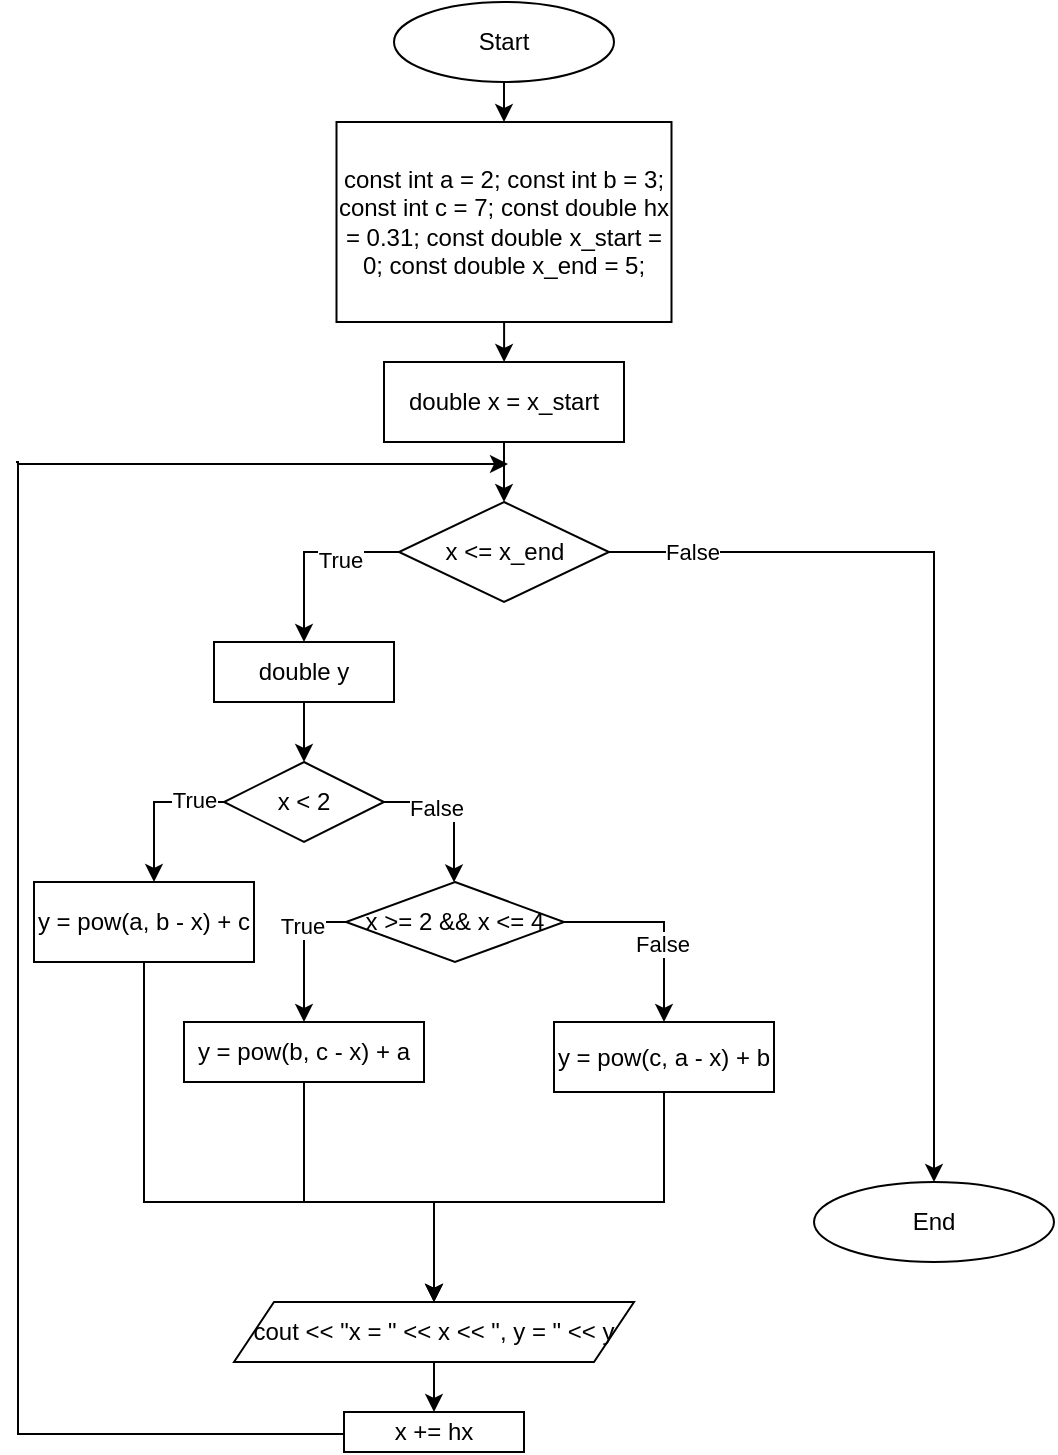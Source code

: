 <mxfile version="24.8.8">
  <diagram name="Страница — 1" id="m2x54_At0WPXto75_EtY">
    <mxGraphModel dx="538" dy="272" grid="1" gridSize="10" guides="1" tooltips="1" connect="1" arrows="1" fold="1" page="1" pageScale="1" pageWidth="2339" pageHeight="3300" math="0" shadow="0">
      <root>
        <mxCell id="0" />
        <mxCell id="1" parent="0" />
        <mxCell id="KGnRwAFvTmfy3ZXf6XmD-2" style="edgeStyle=orthogonalEdgeStyle;rounded=0;orthogonalLoop=1;jettySize=auto;html=1;" parent="1" source="KGnRwAFvTmfy3ZXf6XmD-1" target="KGnRwAFvTmfy3ZXf6XmD-3" edge="1">
          <mxGeometry relative="1" as="geometry">
            <mxPoint x="355" y="110" as="targetPoint" />
          </mxGeometry>
        </mxCell>
        <mxCell id="KGnRwAFvTmfy3ZXf6XmD-1" value="Start" style="ellipse;whiteSpace=wrap;html=1;" parent="1" vertex="1">
          <mxGeometry x="300" y="40" width="110" height="40" as="geometry" />
        </mxCell>
        <mxCell id="KGnRwAFvTmfy3ZXf6XmD-4" style="edgeStyle=orthogonalEdgeStyle;rounded=0;orthogonalLoop=1;jettySize=auto;html=1;" parent="1" source="KGnRwAFvTmfy3ZXf6XmD-3" target="KGnRwAFvTmfy3ZXf6XmD-5" edge="1">
          <mxGeometry relative="1" as="geometry">
            <mxPoint x="355" y="230" as="targetPoint" />
          </mxGeometry>
        </mxCell>
        <mxCell id="KGnRwAFvTmfy3ZXf6XmD-3" value="const int a = 2; const int&amp;nbsp;b = 3; const int c = 7; const double hx = 0.31; const double x_start = 0; const double x_end = 5;" style="rounded=0;whiteSpace=wrap;html=1;" parent="1" vertex="1">
          <mxGeometry x="271.25" y="100" width="167.5" height="100" as="geometry" />
        </mxCell>
        <mxCell id="KGnRwAFvTmfy3ZXf6XmD-6" style="edgeStyle=orthogonalEdgeStyle;rounded=0;orthogonalLoop=1;jettySize=auto;html=1;" parent="1" source="KGnRwAFvTmfy3ZXf6XmD-5" target="KGnRwAFvTmfy3ZXf6XmD-7" edge="1">
          <mxGeometry relative="1" as="geometry">
            <mxPoint x="355" y="290" as="targetPoint" />
          </mxGeometry>
        </mxCell>
        <mxCell id="KGnRwAFvTmfy3ZXf6XmD-5" value="double x = x_start" style="rounded=0;whiteSpace=wrap;html=1;" parent="1" vertex="1">
          <mxGeometry x="295" y="220" width="120" height="40" as="geometry" />
        </mxCell>
        <mxCell id="KGnRwAFvTmfy3ZXf6XmD-8" style="edgeStyle=orthogonalEdgeStyle;rounded=0;orthogonalLoop=1;jettySize=auto;html=1;" parent="1" source="KGnRwAFvTmfy3ZXf6XmD-7" target="KGnRwAFvTmfy3ZXf6XmD-10" edge="1">
          <mxGeometry relative="1" as="geometry">
            <mxPoint x="260" y="360" as="targetPoint" />
          </mxGeometry>
        </mxCell>
        <mxCell id="KGnRwAFvTmfy3ZXf6XmD-9" value="True" style="edgeLabel;html=1;align=center;verticalAlign=middle;resizable=0;points=[];" parent="KGnRwAFvTmfy3ZXf6XmD-8" vertex="1" connectable="0">
          <mxGeometry x="-0.363" y="4" relative="1" as="geometry">
            <mxPoint as="offset" />
          </mxGeometry>
        </mxCell>
        <mxCell id="f3Vg7dMN3XId37Ihhy_0-2" style="edgeStyle=orthogonalEdgeStyle;rounded=0;orthogonalLoop=1;jettySize=auto;html=1;" parent="1" source="KGnRwAFvTmfy3ZXf6XmD-7" target="f3Vg7dMN3XId37Ihhy_0-3" edge="1">
          <mxGeometry relative="1" as="geometry">
            <mxPoint x="570" y="650" as="targetPoint" />
          </mxGeometry>
        </mxCell>
        <mxCell id="f3Vg7dMN3XId37Ihhy_0-4" value="False" style="edgeLabel;html=1;align=center;verticalAlign=middle;resizable=0;points=[];" parent="f3Vg7dMN3XId37Ihhy_0-2" vertex="1" connectable="0">
          <mxGeometry x="-0.826" relative="1" as="geometry">
            <mxPoint as="offset" />
          </mxGeometry>
        </mxCell>
        <mxCell id="KGnRwAFvTmfy3ZXf6XmD-7" value="x &amp;lt;= x_end" style="rhombus;whiteSpace=wrap;html=1;" parent="1" vertex="1">
          <mxGeometry x="302.5" y="290" width="105" height="50" as="geometry" />
        </mxCell>
        <mxCell id="KGnRwAFvTmfy3ZXf6XmD-11" style="edgeStyle=orthogonalEdgeStyle;rounded=0;orthogonalLoop=1;jettySize=auto;html=1;" parent="1" source="KGnRwAFvTmfy3ZXf6XmD-10" target="KGnRwAFvTmfy3ZXf6XmD-12" edge="1">
          <mxGeometry relative="1" as="geometry">
            <mxPoint x="255" y="420" as="targetPoint" />
          </mxGeometry>
        </mxCell>
        <mxCell id="KGnRwAFvTmfy3ZXf6XmD-10" value="double y" style="rounded=0;whiteSpace=wrap;html=1;" parent="1" vertex="1">
          <mxGeometry x="210" y="360" width="90" height="30" as="geometry" />
        </mxCell>
        <mxCell id="KGnRwAFvTmfy3ZXf6XmD-13" style="edgeStyle=orthogonalEdgeStyle;rounded=0;orthogonalLoop=1;jettySize=auto;html=1;" parent="1" source="KGnRwAFvTmfy3ZXf6XmD-12" target="KGnRwAFvTmfy3ZXf6XmD-14" edge="1">
          <mxGeometry relative="1" as="geometry">
            <mxPoint x="190" y="470" as="targetPoint" />
            <Array as="points">
              <mxPoint x="180" y="440" />
            </Array>
          </mxGeometry>
        </mxCell>
        <mxCell id="KGnRwAFvTmfy3ZXf6XmD-23" value="True" style="edgeLabel;html=1;align=center;verticalAlign=middle;resizable=0;points=[];" parent="KGnRwAFvTmfy3ZXf6XmD-13" vertex="1" connectable="0">
          <mxGeometry x="-0.595" y="-1" relative="1" as="geometry">
            <mxPoint as="offset" />
          </mxGeometry>
        </mxCell>
        <mxCell id="KGnRwAFvTmfy3ZXf6XmD-15" style="edgeStyle=orthogonalEdgeStyle;rounded=0;orthogonalLoop=1;jettySize=auto;html=1;" parent="1" source="KGnRwAFvTmfy3ZXf6XmD-12" target="KGnRwAFvTmfy3ZXf6XmD-16" edge="1">
          <mxGeometry relative="1" as="geometry">
            <mxPoint x="330" y="470" as="targetPoint" />
            <Array as="points">
              <mxPoint x="330" y="440" />
            </Array>
          </mxGeometry>
        </mxCell>
        <mxCell id="KGnRwAFvTmfy3ZXf6XmD-25" value="False" style="edgeLabel;html=1;align=center;verticalAlign=middle;resizable=0;points=[];" parent="KGnRwAFvTmfy3ZXf6XmD-15" vertex="1" connectable="0">
          <mxGeometry x="-0.314" y="-3" relative="1" as="geometry">
            <mxPoint as="offset" />
          </mxGeometry>
        </mxCell>
        <mxCell id="KGnRwAFvTmfy3ZXf6XmD-12" value="x &lt; 2" style="rhombus;whiteSpace=wrap;html=1;" parent="1" vertex="1">
          <mxGeometry x="215" y="420" width="80" height="40" as="geometry" />
        </mxCell>
        <mxCell id="KGnRwAFvTmfy3ZXf6XmD-29" style="edgeStyle=orthogonalEdgeStyle;rounded=0;orthogonalLoop=1;jettySize=auto;html=1;entryX=0.5;entryY=0;entryDx=0;entryDy=0;" parent="1" source="KGnRwAFvTmfy3ZXf6XmD-14" target="KGnRwAFvTmfy3ZXf6XmD-28" edge="1">
          <mxGeometry relative="1" as="geometry">
            <Array as="points">
              <mxPoint x="175" y="640" />
              <mxPoint x="320" y="640" />
            </Array>
          </mxGeometry>
        </mxCell>
        <mxCell id="KGnRwAFvTmfy3ZXf6XmD-14" value="y = pow(a, b - x) + c" style="rounded=0;whiteSpace=wrap;html=1;" parent="1" vertex="1">
          <mxGeometry x="120" y="480" width="110" height="40" as="geometry" />
        </mxCell>
        <mxCell id="KGnRwAFvTmfy3ZXf6XmD-17" style="edgeStyle=orthogonalEdgeStyle;rounded=0;orthogonalLoop=1;jettySize=auto;html=1;" parent="1" source="KGnRwAFvTmfy3ZXf6XmD-16" target="KGnRwAFvTmfy3ZXf6XmD-18" edge="1">
          <mxGeometry relative="1" as="geometry">
            <mxPoint x="250" y="550" as="targetPoint" />
            <Array as="points">
              <mxPoint x="255" y="500" />
            </Array>
          </mxGeometry>
        </mxCell>
        <mxCell id="KGnRwAFvTmfy3ZXf6XmD-24" value="True" style="edgeLabel;html=1;align=center;verticalAlign=middle;resizable=0;points=[];" parent="KGnRwAFvTmfy3ZXf6XmD-17" vertex="1" connectable="0">
          <mxGeometry x="-0.358" y="-1" relative="1" as="geometry">
            <mxPoint as="offset" />
          </mxGeometry>
        </mxCell>
        <mxCell id="KGnRwAFvTmfy3ZXf6XmD-21" style="edgeStyle=orthogonalEdgeStyle;rounded=0;orthogonalLoop=1;jettySize=auto;html=1;" parent="1" source="KGnRwAFvTmfy3ZXf6XmD-16" target="KGnRwAFvTmfy3ZXf6XmD-22" edge="1">
          <mxGeometry relative="1" as="geometry">
            <mxPoint x="410" y="550" as="targetPoint" />
            <Array as="points">
              <mxPoint x="435" y="500" />
            </Array>
          </mxGeometry>
        </mxCell>
        <mxCell id="KGnRwAFvTmfy3ZXf6XmD-26" value="False" style="edgeLabel;html=1;align=center;verticalAlign=middle;resizable=0;points=[];" parent="KGnRwAFvTmfy3ZXf6XmD-21" vertex="1" connectable="0">
          <mxGeometry x="0.216" y="-1" relative="1" as="geometry">
            <mxPoint as="offset" />
          </mxGeometry>
        </mxCell>
        <mxCell id="KGnRwAFvTmfy3ZXf6XmD-16" value="x &amp;gt;= 2 &amp;amp;&amp;amp; x &amp;lt;= 4" style="rhombus;whiteSpace=wrap;html=1;" parent="1" vertex="1">
          <mxGeometry x="276" y="480" width="109" height="40" as="geometry" />
        </mxCell>
        <mxCell id="KGnRwAFvTmfy3ZXf6XmD-31" style="edgeStyle=orthogonalEdgeStyle;rounded=0;orthogonalLoop=1;jettySize=auto;html=1;entryX=0.5;entryY=0;entryDx=0;entryDy=0;" parent="1" source="KGnRwAFvTmfy3ZXf6XmD-18" target="KGnRwAFvTmfy3ZXf6XmD-28" edge="1">
          <mxGeometry relative="1" as="geometry">
            <Array as="points">
              <mxPoint x="255" y="640" />
              <mxPoint x="320" y="640" />
            </Array>
          </mxGeometry>
        </mxCell>
        <mxCell id="KGnRwAFvTmfy3ZXf6XmD-18" value="y = pow(b, c - x) + a" style="rounded=0;whiteSpace=wrap;html=1;" parent="1" vertex="1">
          <mxGeometry x="195" y="550" width="120" height="30" as="geometry" />
        </mxCell>
        <mxCell id="KGnRwAFvTmfy3ZXf6XmD-27" style="edgeStyle=orthogonalEdgeStyle;rounded=0;orthogonalLoop=1;jettySize=auto;html=1;" parent="1" source="KGnRwAFvTmfy3ZXf6XmD-22" target="KGnRwAFvTmfy3ZXf6XmD-28" edge="1">
          <mxGeometry relative="1" as="geometry">
            <mxPoint x="435" y="640" as="targetPoint" />
            <Array as="points">
              <mxPoint x="435" y="640" />
              <mxPoint x="320" y="640" />
            </Array>
          </mxGeometry>
        </mxCell>
        <mxCell id="KGnRwAFvTmfy3ZXf6XmD-22" value="y = pow(c, a - x) + b" style="rounded=0;whiteSpace=wrap;html=1;" parent="1" vertex="1">
          <mxGeometry x="380" y="550" width="110" height="35" as="geometry" />
        </mxCell>
        <mxCell id="KGnRwAFvTmfy3ZXf6XmD-33" style="edgeStyle=orthogonalEdgeStyle;rounded=0;orthogonalLoop=1;jettySize=auto;html=1;" parent="1" source="KGnRwAFvTmfy3ZXf6XmD-28" target="KGnRwAFvTmfy3ZXf6XmD-34" edge="1">
          <mxGeometry relative="1" as="geometry">
            <mxPoint x="320" y="750" as="targetPoint" />
          </mxGeometry>
        </mxCell>
        <mxCell id="KGnRwAFvTmfy3ZXf6XmD-28" value="cout &amp;lt;&amp;lt; &quot;x = &quot; &amp;lt;&amp;lt; x &amp;lt;&amp;lt; &quot;, y = &quot; &amp;lt;&amp;lt; y" style="shape=parallelogram;perimeter=parallelogramPerimeter;whiteSpace=wrap;html=1;fixedSize=1;" parent="1" vertex="1">
          <mxGeometry x="220" y="690" width="200" height="30" as="geometry" />
        </mxCell>
        <mxCell id="KGnRwAFvTmfy3ZXf6XmD-35" style="edgeStyle=orthogonalEdgeStyle;rounded=0;orthogonalLoop=1;jettySize=auto;html=1;endArrow=none;endFill=0;" parent="1" edge="1">
          <mxGeometry relative="1" as="geometry">
            <mxPoint x="111" y="270" as="targetPoint" />
            <mxPoint x="276" y="756" as="sourcePoint" />
            <Array as="points">
              <mxPoint x="112" y="756" />
            </Array>
          </mxGeometry>
        </mxCell>
        <mxCell id="KGnRwAFvTmfy3ZXf6XmD-34" value="x += hx" style="rounded=0;whiteSpace=wrap;html=1;" parent="1" vertex="1">
          <mxGeometry x="275" y="745" width="90" height="20" as="geometry" />
        </mxCell>
        <mxCell id="KGnRwAFvTmfy3ZXf6XmD-36" value="" style="endArrow=classic;html=1;rounded=0;" parent="1" edge="1">
          <mxGeometry width="50" height="50" relative="1" as="geometry">
            <mxPoint x="111.476" y="271" as="sourcePoint" />
            <mxPoint x="357" y="271" as="targetPoint" />
          </mxGeometry>
        </mxCell>
        <mxCell id="f3Vg7dMN3XId37Ihhy_0-3" value="End" style="ellipse;whiteSpace=wrap;html=1;" parent="1" vertex="1">
          <mxGeometry x="510" y="630" width="120" height="40" as="geometry" />
        </mxCell>
      </root>
    </mxGraphModel>
  </diagram>
</mxfile>
